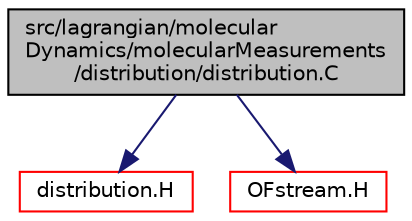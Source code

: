 digraph "src/lagrangian/molecularDynamics/molecularMeasurements/distribution/distribution.C"
{
  bgcolor="transparent";
  edge [fontname="Helvetica",fontsize="10",labelfontname="Helvetica",labelfontsize="10"];
  node [fontname="Helvetica",fontsize="10",shape=record];
  Node0 [label="src/lagrangian/molecular\lDynamics/molecularMeasurements\l/distribution/distribution.C",height=0.2,width=0.4,color="black", fillcolor="grey75", style="filled", fontcolor="black"];
  Node0 -> Node1 [color="midnightblue",fontsize="10",style="solid",fontname="Helvetica"];
  Node1 [label="distribution.H",height=0.2,width=0.4,color="red",URL="$a07076.html"];
  Node0 -> Node88 [color="midnightblue",fontsize="10",style="solid",fontname="Helvetica"];
  Node88 [label="OFstream.H",height=0.2,width=0.4,color="red",URL="$a09791.html"];
}
